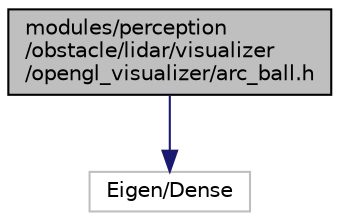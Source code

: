 digraph "modules/perception/obstacle/lidar/visualizer/opengl_visualizer/arc_ball.h"
{
  edge [fontname="Helvetica",fontsize="10",labelfontname="Helvetica",labelfontsize="10"];
  node [fontname="Helvetica",fontsize="10",shape=record];
  Node0 [label="modules/perception\l/obstacle/lidar/visualizer\l/opengl_visualizer/arc_ball.h",height=0.2,width=0.4,color="black", fillcolor="grey75", style="filled", fontcolor="black"];
  Node0 -> Node1 [color="midnightblue",fontsize="10",style="solid",fontname="Helvetica"];
  Node1 [label="Eigen/Dense",height=0.2,width=0.4,color="grey75", fillcolor="white", style="filled"];
}
